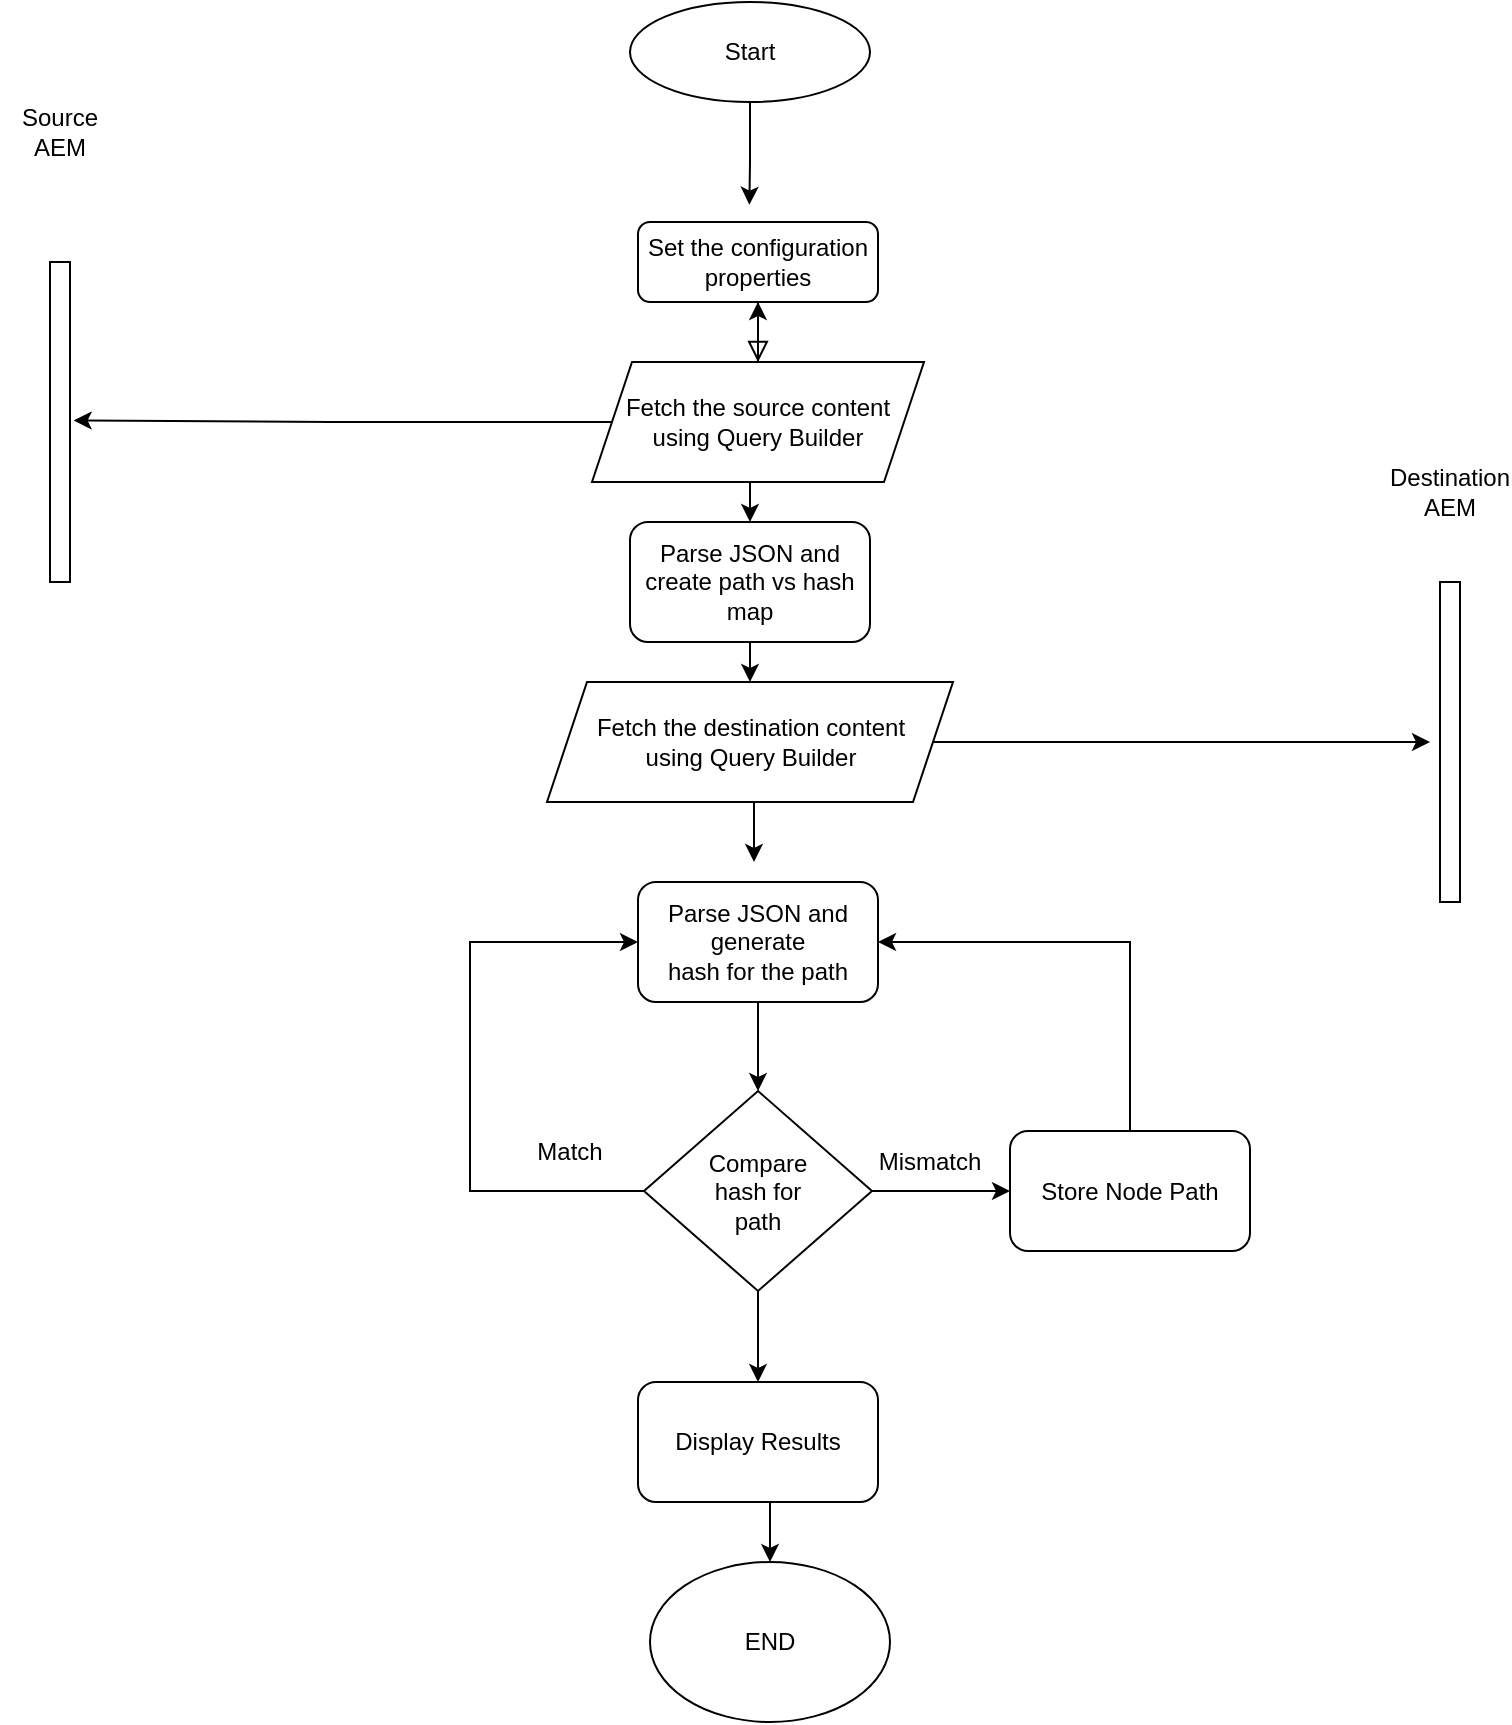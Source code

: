 <mxfile version="20.5.1" type="github">
  <diagram id="C5RBs43oDa-KdzZeNtuy" name="Page-1">
    <mxGraphModel dx="1258" dy="710" grid="1" gridSize="10" guides="1" tooltips="1" connect="1" arrows="1" fold="1" page="1" pageScale="1" pageWidth="827" pageHeight="1169" math="0" shadow="0">
      <root>
        <mxCell id="WIyWlLk6GJQsqaUBKTNV-0" />
        <mxCell id="WIyWlLk6GJQsqaUBKTNV-1" parent="WIyWlLk6GJQsqaUBKTNV-0" />
        <mxCell id="WIyWlLk6GJQsqaUBKTNV-2" value="" style="rounded=0;html=1;jettySize=auto;orthogonalLoop=1;fontSize=11;endArrow=block;endFill=0;endSize=8;strokeWidth=1;shadow=0;labelBackgroundColor=none;edgeStyle=orthogonalEdgeStyle;" parent="WIyWlLk6GJQsqaUBKTNV-1" source="WIyWlLk6GJQsqaUBKTNV-3" edge="1">
          <mxGeometry relative="1" as="geometry">
            <mxPoint x="414" y="220" as="targetPoint" />
          </mxGeometry>
        </mxCell>
        <mxCell id="WIyWlLk6GJQsqaUBKTNV-3" value="Set the configuration properties" style="rounded=1;whiteSpace=wrap;html=1;fontSize=12;glass=0;strokeWidth=1;shadow=0;" parent="WIyWlLk6GJQsqaUBKTNV-1" vertex="1">
          <mxGeometry x="354" y="150" width="120" height="40" as="geometry" />
        </mxCell>
        <mxCell id="hdA47aOkFjAC-gz0Wqtu-0" value="" style="points=[];perimeter=orthogonalPerimeter;rounded=0;shadow=0;strokeWidth=1;" vertex="1" parent="WIyWlLk6GJQsqaUBKTNV-1">
          <mxGeometry x="60" y="170" width="10" height="160" as="geometry" />
        </mxCell>
        <mxCell id="hdA47aOkFjAC-gz0Wqtu-2" value="" style="points=[];perimeter=orthogonalPerimeter;rounded=0;shadow=0;strokeWidth=1;" vertex="1" parent="WIyWlLk6GJQsqaUBKTNV-1">
          <mxGeometry x="755" y="330" width="10" height="160" as="geometry" />
        </mxCell>
        <mxCell id="hdA47aOkFjAC-gz0Wqtu-7" style="edgeStyle=orthogonalEdgeStyle;rounded=0;orthogonalLoop=1;jettySize=auto;html=1;exitX=0;exitY=0.5;exitDx=0;exitDy=0;entryX=1.183;entryY=0.495;entryDx=0;entryDy=0;entryPerimeter=0;" edge="1" parent="WIyWlLk6GJQsqaUBKTNV-1" source="hdA47aOkFjAC-gz0Wqtu-3" target="hdA47aOkFjAC-gz0Wqtu-0">
          <mxGeometry relative="1" as="geometry" />
        </mxCell>
        <mxCell id="hdA47aOkFjAC-gz0Wqtu-15" style="edgeStyle=orthogonalEdgeStyle;rounded=0;orthogonalLoop=1;jettySize=auto;html=1;exitX=0.5;exitY=1;exitDx=0;exitDy=0;entryX=0.5;entryY=0;entryDx=0;entryDy=0;" edge="1" parent="WIyWlLk6GJQsqaUBKTNV-1" source="hdA47aOkFjAC-gz0Wqtu-3" target="hdA47aOkFjAC-gz0Wqtu-11">
          <mxGeometry relative="1" as="geometry" />
        </mxCell>
        <mxCell id="hdA47aOkFjAC-gz0Wqtu-17" value="" style="edgeStyle=orthogonalEdgeStyle;rounded=0;orthogonalLoop=1;jettySize=auto;html=1;" edge="1" parent="WIyWlLk6GJQsqaUBKTNV-1" source="hdA47aOkFjAC-gz0Wqtu-3" target="WIyWlLk6GJQsqaUBKTNV-3">
          <mxGeometry relative="1" as="geometry" />
        </mxCell>
        <mxCell id="hdA47aOkFjAC-gz0Wqtu-3" value="Fetch the source content&lt;br&gt;using Query Builder" style="shape=parallelogram;perimeter=parallelogramPerimeter;whiteSpace=wrap;html=1;fixedSize=1;" vertex="1" parent="WIyWlLk6GJQsqaUBKTNV-1">
          <mxGeometry x="331" y="220" width="166" height="60" as="geometry" />
        </mxCell>
        <mxCell id="hdA47aOkFjAC-gz0Wqtu-6" style="edgeStyle=orthogonalEdgeStyle;rounded=0;orthogonalLoop=1;jettySize=auto;html=1;entryX=0.464;entryY=-0.216;entryDx=0;entryDy=0;entryPerimeter=0;" edge="1" parent="WIyWlLk6GJQsqaUBKTNV-1" source="hdA47aOkFjAC-gz0Wqtu-5" target="WIyWlLk6GJQsqaUBKTNV-3">
          <mxGeometry relative="1" as="geometry" />
        </mxCell>
        <mxCell id="hdA47aOkFjAC-gz0Wqtu-5" value="Start" style="ellipse;whiteSpace=wrap;html=1;" vertex="1" parent="WIyWlLk6GJQsqaUBKTNV-1">
          <mxGeometry x="350" y="40" width="120" height="50" as="geometry" />
        </mxCell>
        <mxCell id="hdA47aOkFjAC-gz0Wqtu-8" value="Source AEM" style="text;html=1;strokeColor=none;fillColor=none;align=center;verticalAlign=middle;whiteSpace=wrap;rounded=0;" vertex="1" parent="WIyWlLk6GJQsqaUBKTNV-1">
          <mxGeometry x="35" y="90" width="60" height="30" as="geometry" />
        </mxCell>
        <mxCell id="hdA47aOkFjAC-gz0Wqtu-9" value="Destination AEM" style="text;html=1;strokeColor=none;fillColor=none;align=center;verticalAlign=middle;whiteSpace=wrap;rounded=0;" vertex="1" parent="WIyWlLk6GJQsqaUBKTNV-1">
          <mxGeometry x="730" y="270" width="60" height="30" as="geometry" />
        </mxCell>
        <mxCell id="hdA47aOkFjAC-gz0Wqtu-16" style="edgeStyle=orthogonalEdgeStyle;rounded=0;orthogonalLoop=1;jettySize=auto;html=1;exitX=0.5;exitY=1;exitDx=0;exitDy=0;entryX=0.5;entryY=0;entryDx=0;entryDy=0;" edge="1" parent="WIyWlLk6GJQsqaUBKTNV-1" source="hdA47aOkFjAC-gz0Wqtu-11" target="hdA47aOkFjAC-gz0Wqtu-13">
          <mxGeometry relative="1" as="geometry" />
        </mxCell>
        <mxCell id="hdA47aOkFjAC-gz0Wqtu-11" value="Parse JSON and create path vs hash map" style="rounded=1;whiteSpace=wrap;html=1;" vertex="1" parent="WIyWlLk6GJQsqaUBKTNV-1">
          <mxGeometry x="350" y="300" width="120" height="60" as="geometry" />
        </mxCell>
        <mxCell id="hdA47aOkFjAC-gz0Wqtu-14" style="edgeStyle=orthogonalEdgeStyle;rounded=0;orthogonalLoop=1;jettySize=auto;html=1;exitX=0.5;exitY=1;exitDx=0;exitDy=0;entryX=0.5;entryY=0;entryDx=0;entryDy=0;" edge="1" parent="WIyWlLk6GJQsqaUBKTNV-1" source="hdA47aOkFjAC-gz0Wqtu-13">
          <mxGeometry relative="1" as="geometry">
            <mxPoint x="412" y="470" as="targetPoint" />
          </mxGeometry>
        </mxCell>
        <mxCell id="hdA47aOkFjAC-gz0Wqtu-18" style="edgeStyle=orthogonalEdgeStyle;rounded=0;orthogonalLoop=1;jettySize=auto;html=1;exitX=1;exitY=0.5;exitDx=0;exitDy=0;" edge="1" parent="WIyWlLk6GJQsqaUBKTNV-1" source="hdA47aOkFjAC-gz0Wqtu-13">
          <mxGeometry relative="1" as="geometry">
            <mxPoint x="750" y="410" as="targetPoint" />
          </mxGeometry>
        </mxCell>
        <mxCell id="hdA47aOkFjAC-gz0Wqtu-13" value="Fetch the destination content&lt;br&gt;using Query Builder" style="shape=parallelogram;perimeter=parallelogramPerimeter;whiteSpace=wrap;html=1;fixedSize=1;" vertex="1" parent="WIyWlLk6GJQsqaUBKTNV-1">
          <mxGeometry x="308.5" y="380" width="203" height="60" as="geometry" />
        </mxCell>
        <mxCell id="hdA47aOkFjAC-gz0Wqtu-22" style="edgeStyle=orthogonalEdgeStyle;rounded=0;orthogonalLoop=1;jettySize=auto;html=1;exitX=0.5;exitY=1;exitDx=0;exitDy=0;entryX=0.5;entryY=0;entryDx=0;entryDy=0;" edge="1" parent="WIyWlLk6GJQsqaUBKTNV-1" source="hdA47aOkFjAC-gz0Wqtu-19" target="hdA47aOkFjAC-gz0Wqtu-21">
          <mxGeometry relative="1" as="geometry" />
        </mxCell>
        <mxCell id="hdA47aOkFjAC-gz0Wqtu-19" value="Parse JSON and generate&lt;br&gt;hash for the path" style="rounded=1;whiteSpace=wrap;html=1;" vertex="1" parent="WIyWlLk6GJQsqaUBKTNV-1">
          <mxGeometry x="354" y="480" width="120" height="60" as="geometry" />
        </mxCell>
        <mxCell id="hdA47aOkFjAC-gz0Wqtu-23" style="edgeStyle=orthogonalEdgeStyle;rounded=0;orthogonalLoop=1;jettySize=auto;html=1;exitX=0;exitY=0.5;exitDx=0;exitDy=0;entryX=0;entryY=0.5;entryDx=0;entryDy=0;" edge="1" parent="WIyWlLk6GJQsqaUBKTNV-1" source="hdA47aOkFjAC-gz0Wqtu-21" target="hdA47aOkFjAC-gz0Wqtu-19">
          <mxGeometry relative="1" as="geometry">
            <Array as="points">
              <mxPoint x="270" y="635" />
              <mxPoint x="270" y="510" />
            </Array>
          </mxGeometry>
        </mxCell>
        <mxCell id="hdA47aOkFjAC-gz0Wqtu-29" style="edgeStyle=orthogonalEdgeStyle;rounded=0;orthogonalLoop=1;jettySize=auto;html=1;exitX=0.5;exitY=1;exitDx=0;exitDy=0;entryX=0.5;entryY=0;entryDx=0;entryDy=0;" edge="1" parent="WIyWlLk6GJQsqaUBKTNV-1" source="hdA47aOkFjAC-gz0Wqtu-21" target="hdA47aOkFjAC-gz0Wqtu-30">
          <mxGeometry relative="1" as="geometry">
            <mxPoint x="414" y="710" as="targetPoint" />
          </mxGeometry>
        </mxCell>
        <mxCell id="hdA47aOkFjAC-gz0Wqtu-33" style="edgeStyle=orthogonalEdgeStyle;rounded=0;orthogonalLoop=1;jettySize=auto;html=1;exitX=1;exitY=0.5;exitDx=0;exitDy=0;entryX=0;entryY=0.5;entryDx=0;entryDy=0;" edge="1" parent="WIyWlLk6GJQsqaUBKTNV-1" source="hdA47aOkFjAC-gz0Wqtu-21" target="hdA47aOkFjAC-gz0Wqtu-32">
          <mxGeometry relative="1" as="geometry" />
        </mxCell>
        <mxCell id="hdA47aOkFjAC-gz0Wqtu-21" value="Compare &lt;br&gt;hash for &lt;br&gt;path" style="rhombus;whiteSpace=wrap;html=1;" vertex="1" parent="WIyWlLk6GJQsqaUBKTNV-1">
          <mxGeometry x="357" y="584.5" width="114" height="100" as="geometry" />
        </mxCell>
        <mxCell id="hdA47aOkFjAC-gz0Wqtu-24" value="Match" style="text;html=1;strokeColor=none;fillColor=none;align=center;verticalAlign=middle;whiteSpace=wrap;rounded=0;" vertex="1" parent="WIyWlLk6GJQsqaUBKTNV-1">
          <mxGeometry x="290" y="600" width="60" height="30" as="geometry" />
        </mxCell>
        <mxCell id="hdA47aOkFjAC-gz0Wqtu-28" value="END" style="ellipse;whiteSpace=wrap;html=1;" vertex="1" parent="WIyWlLk6GJQsqaUBKTNV-1">
          <mxGeometry x="360" y="820" width="120" height="80" as="geometry" />
        </mxCell>
        <mxCell id="hdA47aOkFjAC-gz0Wqtu-31" style="edgeStyle=orthogonalEdgeStyle;rounded=0;orthogonalLoop=1;jettySize=auto;html=1;exitX=0.5;exitY=1;exitDx=0;exitDy=0;entryX=0.5;entryY=0;entryDx=0;entryDy=0;" edge="1" parent="WIyWlLk6GJQsqaUBKTNV-1" source="hdA47aOkFjAC-gz0Wqtu-30" target="hdA47aOkFjAC-gz0Wqtu-28">
          <mxGeometry relative="1" as="geometry" />
        </mxCell>
        <mxCell id="hdA47aOkFjAC-gz0Wqtu-30" value="Display Results" style="rounded=1;whiteSpace=wrap;html=1;" vertex="1" parent="WIyWlLk6GJQsqaUBKTNV-1">
          <mxGeometry x="354" y="730" width="120" height="60" as="geometry" />
        </mxCell>
        <mxCell id="hdA47aOkFjAC-gz0Wqtu-36" style="edgeStyle=orthogonalEdgeStyle;rounded=0;orthogonalLoop=1;jettySize=auto;html=1;exitX=0.5;exitY=0;exitDx=0;exitDy=0;entryX=1;entryY=0.5;entryDx=0;entryDy=0;" edge="1" parent="WIyWlLk6GJQsqaUBKTNV-1" source="hdA47aOkFjAC-gz0Wqtu-32" target="hdA47aOkFjAC-gz0Wqtu-19">
          <mxGeometry relative="1" as="geometry" />
        </mxCell>
        <mxCell id="hdA47aOkFjAC-gz0Wqtu-32" value="Store Node Path" style="rounded=1;whiteSpace=wrap;html=1;" vertex="1" parent="WIyWlLk6GJQsqaUBKTNV-1">
          <mxGeometry x="540" y="604.5" width="120" height="60" as="geometry" />
        </mxCell>
        <mxCell id="hdA47aOkFjAC-gz0Wqtu-34" value="Mismatch" style="text;html=1;strokeColor=none;fillColor=none;align=center;verticalAlign=middle;whiteSpace=wrap;rounded=0;" vertex="1" parent="WIyWlLk6GJQsqaUBKTNV-1">
          <mxGeometry x="470" y="604.5" width="60" height="30" as="geometry" />
        </mxCell>
      </root>
    </mxGraphModel>
  </diagram>
</mxfile>

